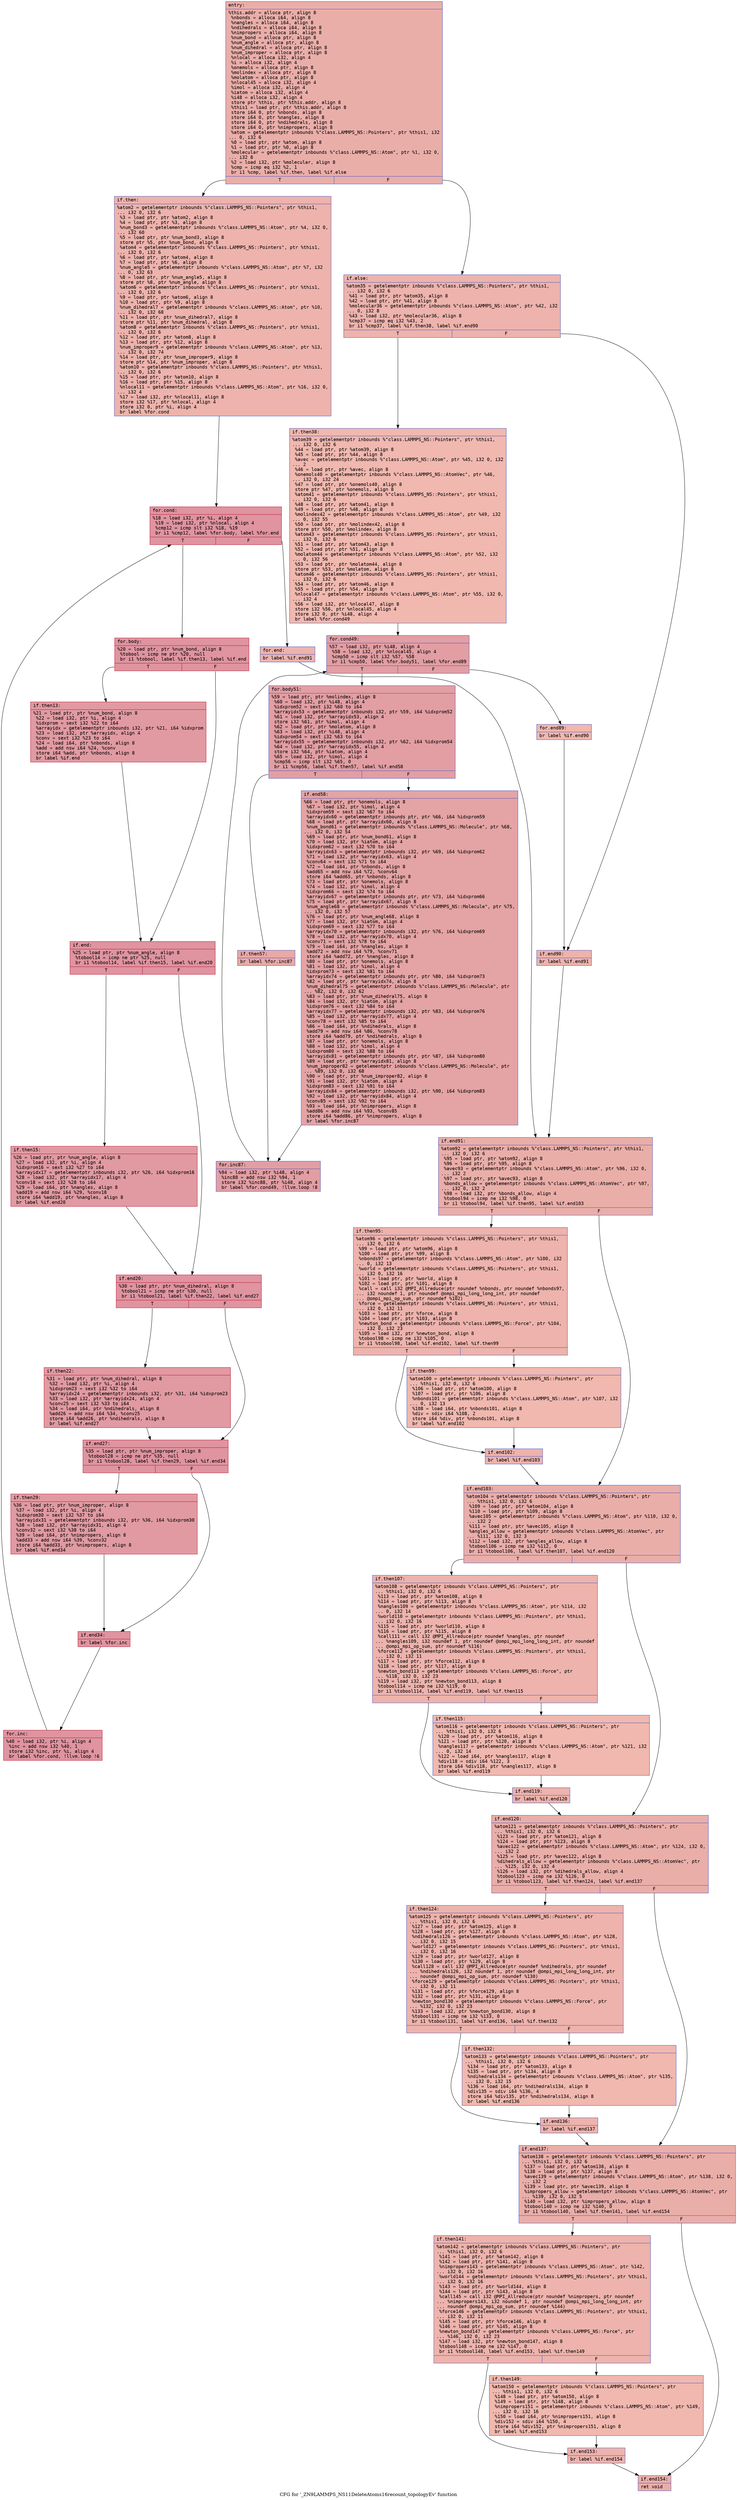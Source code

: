 digraph "CFG for '_ZN9LAMMPS_NS11DeleteAtoms16recount_topologyEv' function" {
	label="CFG for '_ZN9LAMMPS_NS11DeleteAtoms16recount_topologyEv' function";

	Node0x557d771551a0 [shape=record,color="#3d50c3ff", style=filled, fillcolor="#d0473d70" fontname="Courier",label="{entry:\l|  %this.addr = alloca ptr, align 8\l  %nbonds = alloca i64, align 8\l  %nangles = alloca i64, align 8\l  %ndihedrals = alloca i64, align 8\l  %nimpropers = alloca i64, align 8\l  %num_bond = alloca ptr, align 8\l  %num_angle = alloca ptr, align 8\l  %num_dihedral = alloca ptr, align 8\l  %num_improper = alloca ptr, align 8\l  %nlocal = alloca i32, align 4\l  %i = alloca i32, align 4\l  %onemols = alloca ptr, align 8\l  %molindex = alloca ptr, align 8\l  %molatom = alloca ptr, align 8\l  %nlocal45 = alloca i32, align 4\l  %imol = alloca i32, align 4\l  %iatom = alloca i32, align 4\l  %i48 = alloca i32, align 4\l  store ptr %this, ptr %this.addr, align 8\l  %this1 = load ptr, ptr %this.addr, align 8\l  store i64 0, ptr %nbonds, align 8\l  store i64 0, ptr %nangles, align 8\l  store i64 0, ptr %ndihedrals, align 8\l  store i64 0, ptr %nimpropers, align 8\l  %atom = getelementptr inbounds %\"class.LAMMPS_NS::Pointers\", ptr %this1, i32\l... 0, i32 6\l  %0 = load ptr, ptr %atom, align 8\l  %1 = load ptr, ptr %0, align 8\l  %molecular = getelementptr inbounds %\"class.LAMMPS_NS::Atom\", ptr %1, i32 0,\l... i32 8\l  %2 = load i32, ptr %molecular, align 8\l  %cmp = icmp eq i32 %2, 1\l  br i1 %cmp, label %if.then, label %if.else\l|{<s0>T|<s1>F}}"];
	Node0x557d771551a0:s0 -> Node0x557d77156480[tooltip="entry -> if.then\nProbability 50.00%" ];
	Node0x557d771551a0:s1 -> Node0x557d77156810[tooltip="entry -> if.else\nProbability 50.00%" ];
	Node0x557d77156480 [shape=record,color="#3d50c3ff", style=filled, fillcolor="#d6524470" fontname="Courier",label="{if.then:\l|  %atom2 = getelementptr inbounds %\"class.LAMMPS_NS::Pointers\", ptr %this1,\l... i32 0, i32 6\l  %3 = load ptr, ptr %atom2, align 8\l  %4 = load ptr, ptr %3, align 8\l  %num_bond3 = getelementptr inbounds %\"class.LAMMPS_NS::Atom\", ptr %4, i32 0,\l... i32 60\l  %5 = load ptr, ptr %num_bond3, align 8\l  store ptr %5, ptr %num_bond, align 8\l  %atom4 = getelementptr inbounds %\"class.LAMMPS_NS::Pointers\", ptr %this1,\l... i32 0, i32 6\l  %6 = load ptr, ptr %atom4, align 8\l  %7 = load ptr, ptr %6, align 8\l  %num_angle5 = getelementptr inbounds %\"class.LAMMPS_NS::Atom\", ptr %7, i32\l... 0, i32 63\l  %8 = load ptr, ptr %num_angle5, align 8\l  store ptr %8, ptr %num_angle, align 8\l  %atom6 = getelementptr inbounds %\"class.LAMMPS_NS::Pointers\", ptr %this1,\l... i32 0, i32 6\l  %9 = load ptr, ptr %atom6, align 8\l  %10 = load ptr, ptr %9, align 8\l  %num_dihedral7 = getelementptr inbounds %\"class.LAMMPS_NS::Atom\", ptr %10,\l... i32 0, i32 68\l  %11 = load ptr, ptr %num_dihedral7, align 8\l  store ptr %11, ptr %num_dihedral, align 8\l  %atom8 = getelementptr inbounds %\"class.LAMMPS_NS::Pointers\", ptr %this1,\l... i32 0, i32 6\l  %12 = load ptr, ptr %atom8, align 8\l  %13 = load ptr, ptr %12, align 8\l  %num_improper9 = getelementptr inbounds %\"class.LAMMPS_NS::Atom\", ptr %13,\l... i32 0, i32 74\l  %14 = load ptr, ptr %num_improper9, align 8\l  store ptr %14, ptr %num_improper, align 8\l  %atom10 = getelementptr inbounds %\"class.LAMMPS_NS::Pointers\", ptr %this1,\l... i32 0, i32 6\l  %15 = load ptr, ptr %atom10, align 8\l  %16 = load ptr, ptr %15, align 8\l  %nlocal11 = getelementptr inbounds %\"class.LAMMPS_NS::Atom\", ptr %16, i32 0,\l... i32 4\l  %17 = load i32, ptr %nlocal11, align 8\l  store i32 %17, ptr %nlocal, align 4\l  store i32 0, ptr %i, align 4\l  br label %for.cond\l}"];
	Node0x557d77156480 -> Node0x557d77157e40[tooltip="if.then -> for.cond\nProbability 100.00%" ];
	Node0x557d77157e40 [shape=record,color="#b70d28ff", style=filled, fillcolor="#b70d2870" fontname="Courier",label="{for.cond:\l|  %18 = load i32, ptr %i, align 4\l  %19 = load i32, ptr %nlocal, align 4\l  %cmp12 = icmp slt i32 %18, %19\l  br i1 %cmp12, label %for.body, label %for.end\l|{<s0>T|<s1>F}}"];
	Node0x557d77157e40:s0 -> Node0x557d771580e0[tooltip="for.cond -> for.body\nProbability 96.88%" ];
	Node0x557d77157e40:s1 -> Node0x557d77158160[tooltip="for.cond -> for.end\nProbability 3.12%" ];
	Node0x557d771580e0 [shape=record,color="#b70d28ff", style=filled, fillcolor="#b70d2870" fontname="Courier",label="{for.body:\l|  %20 = load ptr, ptr %num_bond, align 8\l  %tobool = icmp ne ptr %20, null\l  br i1 %tobool, label %if.then13, label %if.end\l|{<s0>T|<s1>F}}"];
	Node0x557d771580e0:s0 -> Node0x557d771583b0[tooltip="for.body -> if.then13\nProbability 62.50%" ];
	Node0x557d771580e0:s1 -> Node0x557d77158430[tooltip="for.body -> if.end\nProbability 37.50%" ];
	Node0x557d771583b0 [shape=record,color="#b70d28ff", style=filled, fillcolor="#bb1b2c70" fontname="Courier",label="{if.then13:\l|  %21 = load ptr, ptr %num_bond, align 8\l  %22 = load i32, ptr %i, align 4\l  %idxprom = sext i32 %22 to i64\l  %arrayidx = getelementptr inbounds i32, ptr %21, i64 %idxprom\l  %23 = load i32, ptr %arrayidx, align 4\l  %conv = sext i32 %23 to i64\l  %24 = load i64, ptr %nbonds, align 8\l  %add = add nsw i64 %24, %conv\l  store i64 %add, ptr %nbonds, align 8\l  br label %if.end\l}"];
	Node0x557d771583b0 -> Node0x557d77158430[tooltip="if.then13 -> if.end\nProbability 100.00%" ];
	Node0x557d77158430 [shape=record,color="#b70d28ff", style=filled, fillcolor="#b70d2870" fontname="Courier",label="{if.end:\l|  %25 = load ptr, ptr %num_angle, align 8\l  %tobool14 = icmp ne ptr %25, null\l  br i1 %tobool14, label %if.then15, label %if.end20\l|{<s0>T|<s1>F}}"];
	Node0x557d77158430:s0 -> Node0x557d77158c40[tooltip="if.end -> if.then15\nProbability 62.50%" ];
	Node0x557d77158430:s1 -> Node0x557d771564f0[tooltip="if.end -> if.end20\nProbability 37.50%" ];
	Node0x557d77158c40 [shape=record,color="#b70d28ff", style=filled, fillcolor="#bb1b2c70" fontname="Courier",label="{if.then15:\l|  %26 = load ptr, ptr %num_angle, align 8\l  %27 = load i32, ptr %i, align 4\l  %idxprom16 = sext i32 %27 to i64\l  %arrayidx17 = getelementptr inbounds i32, ptr %26, i64 %idxprom16\l  %28 = load i32, ptr %arrayidx17, align 4\l  %conv18 = sext i32 %28 to i64\l  %29 = load i64, ptr %nangles, align 8\l  %add19 = add nsw i64 %29, %conv18\l  store i64 %add19, ptr %nangles, align 8\l  br label %if.end20\l}"];
	Node0x557d77158c40 -> Node0x557d771564f0[tooltip="if.then15 -> if.end20\nProbability 100.00%" ];
	Node0x557d771564f0 [shape=record,color="#b70d28ff", style=filled, fillcolor="#b70d2870" fontname="Courier",label="{if.end20:\l|  %30 = load ptr, ptr %num_dihedral, align 8\l  %tobool21 = icmp ne ptr %30, null\l  br i1 %tobool21, label %if.then22, label %if.end27\l|{<s0>T|<s1>F}}"];
	Node0x557d771564f0:s0 -> Node0x557d771597f0[tooltip="if.end20 -> if.then22\nProbability 62.50%" ];
	Node0x557d771564f0:s1 -> Node0x557d77159870[tooltip="if.end20 -> if.end27\nProbability 37.50%" ];
	Node0x557d771597f0 [shape=record,color="#b70d28ff", style=filled, fillcolor="#bb1b2c70" fontname="Courier",label="{if.then22:\l|  %31 = load ptr, ptr %num_dihedral, align 8\l  %32 = load i32, ptr %i, align 4\l  %idxprom23 = sext i32 %32 to i64\l  %arrayidx24 = getelementptr inbounds i32, ptr %31, i64 %idxprom23\l  %33 = load i32, ptr %arrayidx24, align 4\l  %conv25 = sext i32 %33 to i64\l  %34 = load i64, ptr %ndihedrals, align 8\l  %add26 = add nsw i64 %34, %conv25\l  store i64 %add26, ptr %ndihedrals, align 8\l  br label %if.end27\l}"];
	Node0x557d771597f0 -> Node0x557d77159870[tooltip="if.then22 -> if.end27\nProbability 100.00%" ];
	Node0x557d77159870 [shape=record,color="#b70d28ff", style=filled, fillcolor="#b70d2870" fontname="Courier",label="{if.end27:\l|  %35 = load ptr, ptr %num_improper, align 8\l  %tobool28 = icmp ne ptr %35, null\l  br i1 %tobool28, label %if.then29, label %if.end34\l|{<s0>T|<s1>F}}"];
	Node0x557d77159870:s0 -> Node0x557d7715a0a0[tooltip="if.end27 -> if.then29\nProbability 62.50%" ];
	Node0x557d77159870:s1 -> Node0x557d7715a120[tooltip="if.end27 -> if.end34\nProbability 37.50%" ];
	Node0x557d7715a0a0 [shape=record,color="#b70d28ff", style=filled, fillcolor="#bb1b2c70" fontname="Courier",label="{if.then29:\l|  %36 = load ptr, ptr %num_improper, align 8\l  %37 = load i32, ptr %i, align 4\l  %idxprom30 = sext i32 %37 to i64\l  %arrayidx31 = getelementptr inbounds i32, ptr %36, i64 %idxprom30\l  %38 = load i32, ptr %arrayidx31, align 4\l  %conv32 = sext i32 %38 to i64\l  %39 = load i64, ptr %nimpropers, align 8\l  %add33 = add nsw i64 %39, %conv32\l  store i64 %add33, ptr %nimpropers, align 8\l  br label %if.end34\l}"];
	Node0x557d7715a0a0 -> Node0x557d7715a120[tooltip="if.then29 -> if.end34\nProbability 100.00%" ];
	Node0x557d7715a120 [shape=record,color="#b70d28ff", style=filled, fillcolor="#b70d2870" fontname="Courier",label="{if.end34:\l|  br label %for.inc\l}"];
	Node0x557d7715a120 -> Node0x557d7715a810[tooltip="if.end34 -> for.inc\nProbability 100.00%" ];
	Node0x557d7715a810 [shape=record,color="#b70d28ff", style=filled, fillcolor="#b70d2870" fontname="Courier",label="{for.inc:\l|  %40 = load i32, ptr %i, align 4\l  %inc = add nsw i32 %40, 1\l  store i32 %inc, ptr %i, align 4\l  br label %for.cond, !llvm.loop !6\l}"];
	Node0x557d7715a810 -> Node0x557d77157e40[tooltip="for.inc -> for.cond\nProbability 100.00%" ];
	Node0x557d77158160 [shape=record,color="#3d50c3ff", style=filled, fillcolor="#d6524470" fontname="Courier",label="{for.end:\l|  br label %if.end91\l}"];
	Node0x557d77158160 -> Node0x557d7715ac00[tooltip="for.end -> if.end91\nProbability 100.00%" ];
	Node0x557d77156810 [shape=record,color="#3d50c3ff", style=filled, fillcolor="#d6524470" fontname="Courier",label="{if.else:\l|  %atom35 = getelementptr inbounds %\"class.LAMMPS_NS::Pointers\", ptr %this1,\l... i32 0, i32 6\l  %41 = load ptr, ptr %atom35, align 8\l  %42 = load ptr, ptr %41, align 8\l  %molecular36 = getelementptr inbounds %\"class.LAMMPS_NS::Atom\", ptr %42, i32\l... 0, i32 8\l  %43 = load i32, ptr %molecular36, align 8\l  %cmp37 = icmp eq i32 %43, 2\l  br i1 %cmp37, label %if.then38, label %if.end90\l|{<s0>T|<s1>F}}"];
	Node0x557d77156810:s0 -> Node0x557d7715b0f0[tooltip="if.else -> if.then38\nProbability 50.00%" ];
	Node0x557d77156810:s1 -> Node0x557d7715b170[tooltip="if.else -> if.end90\nProbability 50.00%" ];
	Node0x557d7715b0f0 [shape=record,color="#3d50c3ff", style=filled, fillcolor="#dc5d4a70" fontname="Courier",label="{if.then38:\l|  %atom39 = getelementptr inbounds %\"class.LAMMPS_NS::Pointers\", ptr %this1,\l... i32 0, i32 6\l  %44 = load ptr, ptr %atom39, align 8\l  %45 = load ptr, ptr %44, align 8\l  %avec = getelementptr inbounds %\"class.LAMMPS_NS::Atom\", ptr %45, i32 0, i32\l... 2\l  %46 = load ptr, ptr %avec, align 8\l  %onemols40 = getelementptr inbounds %\"class.LAMMPS_NS::AtomVec\", ptr %46,\l... i32 0, i32 24\l  %47 = load ptr, ptr %onemols40, align 8\l  store ptr %47, ptr %onemols, align 8\l  %atom41 = getelementptr inbounds %\"class.LAMMPS_NS::Pointers\", ptr %this1,\l... i32 0, i32 6\l  %48 = load ptr, ptr %atom41, align 8\l  %49 = load ptr, ptr %48, align 8\l  %molindex42 = getelementptr inbounds %\"class.LAMMPS_NS::Atom\", ptr %49, i32\l... 0, i32 55\l  %50 = load ptr, ptr %molindex42, align 8\l  store ptr %50, ptr %molindex, align 8\l  %atom43 = getelementptr inbounds %\"class.LAMMPS_NS::Pointers\", ptr %this1,\l... i32 0, i32 6\l  %51 = load ptr, ptr %atom43, align 8\l  %52 = load ptr, ptr %51, align 8\l  %molatom44 = getelementptr inbounds %\"class.LAMMPS_NS::Atom\", ptr %52, i32\l... 0, i32 56\l  %53 = load ptr, ptr %molatom44, align 8\l  store ptr %53, ptr %molatom, align 8\l  %atom46 = getelementptr inbounds %\"class.LAMMPS_NS::Pointers\", ptr %this1,\l... i32 0, i32 6\l  %54 = load ptr, ptr %atom46, align 8\l  %55 = load ptr, ptr %54, align 8\l  %nlocal47 = getelementptr inbounds %\"class.LAMMPS_NS::Atom\", ptr %55, i32 0,\l... i32 4\l  %56 = load i32, ptr %nlocal47, align 8\l  store i32 %56, ptr %nlocal45, align 4\l  store i32 0, ptr %i48, align 4\l  br label %for.cond49\l}"];
	Node0x557d7715b0f0 -> Node0x557d7715cc70[tooltip="if.then38 -> for.cond49\nProbability 100.00%" ];
	Node0x557d7715cc70 [shape=record,color="#3d50c3ff", style=filled, fillcolor="#be242e70" fontname="Courier",label="{for.cond49:\l|  %57 = load i32, ptr %i48, align 4\l  %58 = load i32, ptr %nlocal45, align 4\l  %cmp50 = icmp slt i32 %57, %58\l  br i1 %cmp50, label %for.body51, label %for.end89\l|{<s0>T|<s1>F}}"];
	Node0x557d7715cc70:s0 -> Node0x557d7715cf10[tooltip="for.cond49 -> for.body51\nProbability 96.88%" ];
	Node0x557d7715cc70:s1 -> Node0x557d7715cf90[tooltip="for.cond49 -> for.end89\nProbability 3.12%" ];
	Node0x557d7715cf10 [shape=record,color="#3d50c3ff", style=filled, fillcolor="#be242e70" fontname="Courier",label="{for.body51:\l|  %59 = load ptr, ptr %molindex, align 8\l  %60 = load i32, ptr %i48, align 4\l  %idxprom52 = sext i32 %60 to i64\l  %arrayidx53 = getelementptr inbounds i32, ptr %59, i64 %idxprom52\l  %61 = load i32, ptr %arrayidx53, align 4\l  store i32 %61, ptr %imol, align 4\l  %62 = load ptr, ptr %molatom, align 8\l  %63 = load i32, ptr %i48, align 4\l  %idxprom54 = sext i32 %63 to i64\l  %arrayidx55 = getelementptr inbounds i32, ptr %62, i64 %idxprom54\l  %64 = load i32, ptr %arrayidx55, align 4\l  store i32 %64, ptr %iatom, align 4\l  %65 = load i32, ptr %imol, align 4\l  %cmp56 = icmp slt i32 %65, 0\l  br i1 %cmp56, label %if.then57, label %if.end58\l|{<s0>T|<s1>F}}"];
	Node0x557d7715cf10:s0 -> Node0x557d7715d910[tooltip="for.body51 -> if.then57\nProbability 37.50%" ];
	Node0x557d7715cf10:s1 -> Node0x557d7715d990[tooltip="for.body51 -> if.end58\nProbability 62.50%" ];
	Node0x557d7715d910 [shape=record,color="#3d50c3ff", style=filled, fillcolor="#ca3b3770" fontname="Courier",label="{if.then57:\l|  br label %for.inc87\l}"];
	Node0x557d7715d910 -> Node0x557d7715dac0[tooltip="if.then57 -> for.inc87\nProbability 100.00%" ];
	Node0x557d7715d990 [shape=record,color="#3d50c3ff", style=filled, fillcolor="#c32e3170" fontname="Courier",label="{if.end58:\l|  %66 = load ptr, ptr %onemols, align 8\l  %67 = load i32, ptr %imol, align 4\l  %idxprom59 = sext i32 %67 to i64\l  %arrayidx60 = getelementptr inbounds ptr, ptr %66, i64 %idxprom59\l  %68 = load ptr, ptr %arrayidx60, align 8\l  %num_bond61 = getelementptr inbounds %\"class.LAMMPS_NS::Molecule\", ptr %68,\l... i32 0, i32 54\l  %69 = load ptr, ptr %num_bond61, align 8\l  %70 = load i32, ptr %iatom, align 4\l  %idxprom62 = sext i32 %70 to i64\l  %arrayidx63 = getelementptr inbounds i32, ptr %69, i64 %idxprom62\l  %71 = load i32, ptr %arrayidx63, align 4\l  %conv64 = sext i32 %71 to i64\l  %72 = load i64, ptr %nbonds, align 8\l  %add65 = add nsw i64 %72, %conv64\l  store i64 %add65, ptr %nbonds, align 8\l  %73 = load ptr, ptr %onemols, align 8\l  %74 = load i32, ptr %imol, align 4\l  %idxprom66 = sext i32 %74 to i64\l  %arrayidx67 = getelementptr inbounds ptr, ptr %73, i64 %idxprom66\l  %75 = load ptr, ptr %arrayidx67, align 8\l  %num_angle68 = getelementptr inbounds %\"class.LAMMPS_NS::Molecule\", ptr %75,\l... i32 0, i32 57\l  %76 = load ptr, ptr %num_angle68, align 8\l  %77 = load i32, ptr %iatom, align 4\l  %idxprom69 = sext i32 %77 to i64\l  %arrayidx70 = getelementptr inbounds i32, ptr %76, i64 %idxprom69\l  %78 = load i32, ptr %arrayidx70, align 4\l  %conv71 = sext i32 %78 to i64\l  %79 = load i64, ptr %nangles, align 8\l  %add72 = add nsw i64 %79, %conv71\l  store i64 %add72, ptr %nangles, align 8\l  %80 = load ptr, ptr %onemols, align 8\l  %81 = load i32, ptr %imol, align 4\l  %idxprom73 = sext i32 %81 to i64\l  %arrayidx74 = getelementptr inbounds ptr, ptr %80, i64 %idxprom73\l  %82 = load ptr, ptr %arrayidx74, align 8\l  %num_dihedral75 = getelementptr inbounds %\"class.LAMMPS_NS::Molecule\", ptr\l... %82, i32 0, i32 62\l  %83 = load ptr, ptr %num_dihedral75, align 8\l  %84 = load i32, ptr %iatom, align 4\l  %idxprom76 = sext i32 %84 to i64\l  %arrayidx77 = getelementptr inbounds i32, ptr %83, i64 %idxprom76\l  %85 = load i32, ptr %arrayidx77, align 4\l  %conv78 = sext i32 %85 to i64\l  %86 = load i64, ptr %ndihedrals, align 8\l  %add79 = add nsw i64 %86, %conv78\l  store i64 %add79, ptr %ndihedrals, align 8\l  %87 = load ptr, ptr %onemols, align 8\l  %88 = load i32, ptr %imol, align 4\l  %idxprom80 = sext i32 %88 to i64\l  %arrayidx81 = getelementptr inbounds ptr, ptr %87, i64 %idxprom80\l  %89 = load ptr, ptr %arrayidx81, align 8\l  %num_improper82 = getelementptr inbounds %\"class.LAMMPS_NS::Molecule\", ptr\l... %89, i32 0, i32 68\l  %90 = load ptr, ptr %num_improper82, align 8\l  %91 = load i32, ptr %iatom, align 4\l  %idxprom83 = sext i32 %91 to i64\l  %arrayidx84 = getelementptr inbounds i32, ptr %90, i64 %idxprom83\l  %92 = load i32, ptr %arrayidx84, align 4\l  %conv85 = sext i32 %92 to i64\l  %93 = load i64, ptr %nimpropers, align 8\l  %add86 = add nsw i64 %93, %conv85\l  store i64 %add86, ptr %nimpropers, align 8\l  br label %for.inc87\l}"];
	Node0x557d7715d990 -> Node0x557d7715dac0[tooltip="if.end58 -> for.inc87\nProbability 100.00%" ];
	Node0x557d7715dac0 [shape=record,color="#3d50c3ff", style=filled, fillcolor="#be242e70" fontname="Courier",label="{for.inc87:\l|  %94 = load i32, ptr %i48, align 4\l  %inc88 = add nsw i32 %94, 1\l  store i32 %inc88, ptr %i48, align 4\l  br label %for.cond49, !llvm.loop !8\l}"];
	Node0x557d7715dac0 -> Node0x557d7715cc70[tooltip="for.inc87 -> for.cond49\nProbability 100.00%" ];
	Node0x557d7715cf90 [shape=record,color="#3d50c3ff", style=filled, fillcolor="#dc5d4a70" fontname="Courier",label="{for.end89:\l|  br label %if.end90\l}"];
	Node0x557d7715cf90 -> Node0x557d7715b170[tooltip="for.end89 -> if.end90\nProbability 100.00%" ];
	Node0x557d7715b170 [shape=record,color="#3d50c3ff", style=filled, fillcolor="#d6524470" fontname="Courier",label="{if.end90:\l|  br label %if.end91\l}"];
	Node0x557d7715b170 -> Node0x557d7715ac00[tooltip="if.end90 -> if.end91\nProbability 100.00%" ];
	Node0x557d7715ac00 [shape=record,color="#3d50c3ff", style=filled, fillcolor="#d0473d70" fontname="Courier",label="{if.end91:\l|  %atom92 = getelementptr inbounds %\"class.LAMMPS_NS::Pointers\", ptr %this1,\l... i32 0, i32 6\l  %95 = load ptr, ptr %atom92, align 8\l  %96 = load ptr, ptr %95, align 8\l  %avec93 = getelementptr inbounds %\"class.LAMMPS_NS::Atom\", ptr %96, i32 0,\l... i32 2\l  %97 = load ptr, ptr %avec93, align 8\l  %bonds_allow = getelementptr inbounds %\"class.LAMMPS_NS::AtomVec\", ptr %97,\l... i32 0, i32 2\l  %98 = load i32, ptr %bonds_allow, align 4\l  %tobool94 = icmp ne i32 %98, 0\l  br i1 %tobool94, label %if.then95, label %if.end103\l|{<s0>T|<s1>F}}"];
	Node0x557d7715ac00:s0 -> Node0x557d7715bb60[tooltip="if.end91 -> if.then95\nProbability 62.50%" ];
	Node0x557d7715ac00:s1 -> Node0x557d7715bbe0[tooltip="if.end91 -> if.end103\nProbability 37.50%" ];
	Node0x557d7715bb60 [shape=record,color="#3d50c3ff", style=filled, fillcolor="#d6524470" fontname="Courier",label="{if.then95:\l|  %atom96 = getelementptr inbounds %\"class.LAMMPS_NS::Pointers\", ptr %this1,\l... i32 0, i32 6\l  %99 = load ptr, ptr %atom96, align 8\l  %100 = load ptr, ptr %99, align 8\l  %nbonds97 = getelementptr inbounds %\"class.LAMMPS_NS::Atom\", ptr %100, i32\l... 0, i32 13\l  %world = getelementptr inbounds %\"class.LAMMPS_NS::Pointers\", ptr %this1,\l... i32 0, i32 16\l  %101 = load ptr, ptr %world, align 8\l  %102 = load ptr, ptr %101, align 8\l  %call = call i32 @MPI_Allreduce(ptr noundef %nbonds, ptr noundef %nbonds97,\l... i32 noundef 1, ptr noundef @ompi_mpi_long_long_int, ptr noundef\l... @ompi_mpi_op_sum, ptr noundef %102)\l  %force = getelementptr inbounds %\"class.LAMMPS_NS::Pointers\", ptr %this1,\l... i32 0, i32 11\l  %103 = load ptr, ptr %force, align 8\l  %104 = load ptr, ptr %103, align 8\l  %newton_bond = getelementptr inbounds %\"class.LAMMPS_NS::Force\", ptr %104,\l... i32 0, i32 23\l  %105 = load i32, ptr %newton_bond, align 8\l  %tobool98 = icmp ne i32 %105, 0\l  br i1 %tobool98, label %if.end102, label %if.then99\l|{<s0>T|<s1>F}}"];
	Node0x557d7715bb60:s0 -> Node0x557d77162540[tooltip="if.then95 -> if.end102\nProbability 62.50%" ];
	Node0x557d7715bb60:s1 -> Node0x557d771625c0[tooltip="if.then95 -> if.then99\nProbability 37.50%" ];
	Node0x557d771625c0 [shape=record,color="#3d50c3ff", style=filled, fillcolor="#dc5d4a70" fontname="Courier",label="{if.then99:\l|  %atom100 = getelementptr inbounds %\"class.LAMMPS_NS::Pointers\", ptr\l... %this1, i32 0, i32 6\l  %106 = load ptr, ptr %atom100, align 8\l  %107 = load ptr, ptr %106, align 8\l  %nbonds101 = getelementptr inbounds %\"class.LAMMPS_NS::Atom\", ptr %107, i32\l... 0, i32 13\l  %108 = load i64, ptr %nbonds101, align 8\l  %div = sdiv i64 %108, 2\l  store i64 %div, ptr %nbonds101, align 8\l  br label %if.end102\l}"];
	Node0x557d771625c0 -> Node0x557d77162540[tooltip="if.then99 -> if.end102\nProbability 100.00%" ];
	Node0x557d77162540 [shape=record,color="#3d50c3ff", style=filled, fillcolor="#d6524470" fontname="Courier",label="{if.end102:\l|  br label %if.end103\l}"];
	Node0x557d77162540 -> Node0x557d7715bbe0[tooltip="if.end102 -> if.end103\nProbability 100.00%" ];
	Node0x557d7715bbe0 [shape=record,color="#3d50c3ff", style=filled, fillcolor="#d0473d70" fontname="Courier",label="{if.end103:\l|  %atom104 = getelementptr inbounds %\"class.LAMMPS_NS::Pointers\", ptr\l... %this1, i32 0, i32 6\l  %109 = load ptr, ptr %atom104, align 8\l  %110 = load ptr, ptr %109, align 8\l  %avec105 = getelementptr inbounds %\"class.LAMMPS_NS::Atom\", ptr %110, i32 0,\l... i32 2\l  %111 = load ptr, ptr %avec105, align 8\l  %angles_allow = getelementptr inbounds %\"class.LAMMPS_NS::AtomVec\", ptr\l... %111, i32 0, i32 3\l  %112 = load i32, ptr %angles_allow, align 8\l  %tobool106 = icmp ne i32 %112, 0\l  br i1 %tobool106, label %if.then107, label %if.end120\l|{<s0>T|<s1>F}}"];
	Node0x557d7715bbe0:s0 -> Node0x557d771631e0[tooltip="if.end103 -> if.then107\nProbability 62.50%" ];
	Node0x557d7715bbe0:s1 -> Node0x557d77163260[tooltip="if.end103 -> if.end120\nProbability 37.50%" ];
	Node0x557d771631e0 [shape=record,color="#3d50c3ff", style=filled, fillcolor="#d6524470" fontname="Courier",label="{if.then107:\l|  %atom108 = getelementptr inbounds %\"class.LAMMPS_NS::Pointers\", ptr\l... %this1, i32 0, i32 6\l  %113 = load ptr, ptr %atom108, align 8\l  %114 = load ptr, ptr %113, align 8\l  %nangles109 = getelementptr inbounds %\"class.LAMMPS_NS::Atom\", ptr %114, i32\l... 0, i32 14\l  %world110 = getelementptr inbounds %\"class.LAMMPS_NS::Pointers\", ptr %this1,\l... i32 0, i32 16\l  %115 = load ptr, ptr %world110, align 8\l  %116 = load ptr, ptr %115, align 8\l  %call111 = call i32 @MPI_Allreduce(ptr noundef %nangles, ptr noundef\l... %nangles109, i32 noundef 1, ptr noundef @ompi_mpi_long_long_int, ptr noundef\l... @ompi_mpi_op_sum, ptr noundef %116)\l  %force112 = getelementptr inbounds %\"class.LAMMPS_NS::Pointers\", ptr %this1,\l... i32 0, i32 11\l  %117 = load ptr, ptr %force112, align 8\l  %118 = load ptr, ptr %117, align 8\l  %newton_bond113 = getelementptr inbounds %\"class.LAMMPS_NS::Force\", ptr\l... %118, i32 0, i32 23\l  %119 = load i32, ptr %newton_bond113, align 8\l  %tobool114 = icmp ne i32 %119, 0\l  br i1 %tobool114, label %if.end119, label %if.then115\l|{<s0>T|<s1>F}}"];
	Node0x557d771631e0:s0 -> Node0x557d77163e40[tooltip="if.then107 -> if.end119\nProbability 62.50%" ];
	Node0x557d771631e0:s1 -> Node0x557d77163ec0[tooltip="if.then107 -> if.then115\nProbability 37.50%" ];
	Node0x557d77163ec0 [shape=record,color="#3d50c3ff", style=filled, fillcolor="#dc5d4a70" fontname="Courier",label="{if.then115:\l|  %atom116 = getelementptr inbounds %\"class.LAMMPS_NS::Pointers\", ptr\l... %this1, i32 0, i32 6\l  %120 = load ptr, ptr %atom116, align 8\l  %121 = load ptr, ptr %120, align 8\l  %nangles117 = getelementptr inbounds %\"class.LAMMPS_NS::Atom\", ptr %121, i32\l... 0, i32 14\l  %122 = load i64, ptr %nangles117, align 8\l  %div118 = sdiv i64 %122, 3\l  store i64 %div118, ptr %nangles117, align 8\l  br label %if.end119\l}"];
	Node0x557d77163ec0 -> Node0x557d77163e40[tooltip="if.then115 -> if.end119\nProbability 100.00%" ];
	Node0x557d77163e40 [shape=record,color="#3d50c3ff", style=filled, fillcolor="#d6524470" fontname="Courier",label="{if.end119:\l|  br label %if.end120\l}"];
	Node0x557d77163e40 -> Node0x557d77163260[tooltip="if.end119 -> if.end120\nProbability 100.00%" ];
	Node0x557d77163260 [shape=record,color="#3d50c3ff", style=filled, fillcolor="#d0473d70" fontname="Courier",label="{if.end120:\l|  %atom121 = getelementptr inbounds %\"class.LAMMPS_NS::Pointers\", ptr\l... %this1, i32 0, i32 6\l  %123 = load ptr, ptr %atom121, align 8\l  %124 = load ptr, ptr %123, align 8\l  %avec122 = getelementptr inbounds %\"class.LAMMPS_NS::Atom\", ptr %124, i32 0,\l... i32 2\l  %125 = load ptr, ptr %avec122, align 8\l  %dihedrals_allow = getelementptr inbounds %\"class.LAMMPS_NS::AtomVec\", ptr\l... %125, i32 0, i32 4\l  %126 = load i32, ptr %dihedrals_allow, align 4\l  %tobool123 = icmp ne i32 %126, 0\l  br i1 %tobool123, label %if.then124, label %if.end137\l|{<s0>T|<s1>F}}"];
	Node0x557d77163260:s0 -> Node0x557d77164ac0[tooltip="if.end120 -> if.then124\nProbability 62.50%" ];
	Node0x557d77163260:s1 -> Node0x557d77164b40[tooltip="if.end120 -> if.end137\nProbability 37.50%" ];
	Node0x557d77164ac0 [shape=record,color="#3d50c3ff", style=filled, fillcolor="#d6524470" fontname="Courier",label="{if.then124:\l|  %atom125 = getelementptr inbounds %\"class.LAMMPS_NS::Pointers\", ptr\l... %this1, i32 0, i32 6\l  %127 = load ptr, ptr %atom125, align 8\l  %128 = load ptr, ptr %127, align 8\l  %ndihedrals126 = getelementptr inbounds %\"class.LAMMPS_NS::Atom\", ptr %128,\l... i32 0, i32 15\l  %world127 = getelementptr inbounds %\"class.LAMMPS_NS::Pointers\", ptr %this1,\l... i32 0, i32 16\l  %129 = load ptr, ptr %world127, align 8\l  %130 = load ptr, ptr %129, align 8\l  %call128 = call i32 @MPI_Allreduce(ptr noundef %ndihedrals, ptr noundef\l... %ndihedrals126, i32 noundef 1, ptr noundef @ompi_mpi_long_long_int, ptr\l... noundef @ompi_mpi_op_sum, ptr noundef %130)\l  %force129 = getelementptr inbounds %\"class.LAMMPS_NS::Pointers\", ptr %this1,\l... i32 0, i32 11\l  %131 = load ptr, ptr %force129, align 8\l  %132 = load ptr, ptr %131, align 8\l  %newton_bond130 = getelementptr inbounds %\"class.LAMMPS_NS::Force\", ptr\l... %132, i32 0, i32 23\l  %133 = load i32, ptr %newton_bond130, align 8\l  %tobool131 = icmp ne i32 %133, 0\l  br i1 %tobool131, label %if.end136, label %if.then132\l|{<s0>T|<s1>F}}"];
	Node0x557d77164ac0:s0 -> Node0x557d77165720[tooltip="if.then124 -> if.end136\nProbability 62.50%" ];
	Node0x557d77164ac0:s1 -> Node0x557d771657a0[tooltip="if.then124 -> if.then132\nProbability 37.50%" ];
	Node0x557d771657a0 [shape=record,color="#3d50c3ff", style=filled, fillcolor="#dc5d4a70" fontname="Courier",label="{if.then132:\l|  %atom133 = getelementptr inbounds %\"class.LAMMPS_NS::Pointers\", ptr\l... %this1, i32 0, i32 6\l  %134 = load ptr, ptr %atom133, align 8\l  %135 = load ptr, ptr %134, align 8\l  %ndihedrals134 = getelementptr inbounds %\"class.LAMMPS_NS::Atom\", ptr %135,\l... i32 0, i32 15\l  %136 = load i64, ptr %ndihedrals134, align 8\l  %div135 = sdiv i64 %136, 4\l  store i64 %div135, ptr %ndihedrals134, align 8\l  br label %if.end136\l}"];
	Node0x557d771657a0 -> Node0x557d77165720[tooltip="if.then132 -> if.end136\nProbability 100.00%" ];
	Node0x557d77165720 [shape=record,color="#3d50c3ff", style=filled, fillcolor="#d6524470" fontname="Courier",label="{if.end136:\l|  br label %if.end137\l}"];
	Node0x557d77165720 -> Node0x557d77164b40[tooltip="if.end136 -> if.end137\nProbability 100.00%" ];
	Node0x557d77164b40 [shape=record,color="#3d50c3ff", style=filled, fillcolor="#d0473d70" fontname="Courier",label="{if.end137:\l|  %atom138 = getelementptr inbounds %\"class.LAMMPS_NS::Pointers\", ptr\l... %this1, i32 0, i32 6\l  %137 = load ptr, ptr %atom138, align 8\l  %138 = load ptr, ptr %137, align 8\l  %avec139 = getelementptr inbounds %\"class.LAMMPS_NS::Atom\", ptr %138, i32 0,\l... i32 2\l  %139 = load ptr, ptr %avec139, align 8\l  %impropers_allow = getelementptr inbounds %\"class.LAMMPS_NS::AtomVec\", ptr\l... %139, i32 0, i32 5\l  %140 = load i32, ptr %impropers_allow, align 8\l  %tobool140 = icmp ne i32 %140, 0\l  br i1 %tobool140, label %if.then141, label %if.end154\l|{<s0>T|<s1>F}}"];
	Node0x557d77164b40:s0 -> Node0x557d771663a0[tooltip="if.end137 -> if.then141\nProbability 62.50%" ];
	Node0x557d77164b40:s1 -> Node0x557d77166420[tooltip="if.end137 -> if.end154\nProbability 37.50%" ];
	Node0x557d771663a0 [shape=record,color="#3d50c3ff", style=filled, fillcolor="#d6524470" fontname="Courier",label="{if.then141:\l|  %atom142 = getelementptr inbounds %\"class.LAMMPS_NS::Pointers\", ptr\l... %this1, i32 0, i32 6\l  %141 = load ptr, ptr %atom142, align 8\l  %142 = load ptr, ptr %141, align 8\l  %nimpropers143 = getelementptr inbounds %\"class.LAMMPS_NS::Atom\", ptr %142,\l... i32 0, i32 16\l  %world144 = getelementptr inbounds %\"class.LAMMPS_NS::Pointers\", ptr %this1,\l... i32 0, i32 16\l  %143 = load ptr, ptr %world144, align 8\l  %144 = load ptr, ptr %143, align 8\l  %call145 = call i32 @MPI_Allreduce(ptr noundef %nimpropers, ptr noundef\l... %nimpropers143, i32 noundef 1, ptr noundef @ompi_mpi_long_long_int, ptr\l... noundef @ompi_mpi_op_sum, ptr noundef %144)\l  %force146 = getelementptr inbounds %\"class.LAMMPS_NS::Pointers\", ptr %this1,\l... i32 0, i32 11\l  %145 = load ptr, ptr %force146, align 8\l  %146 = load ptr, ptr %145, align 8\l  %newton_bond147 = getelementptr inbounds %\"class.LAMMPS_NS::Force\", ptr\l... %146, i32 0, i32 23\l  %147 = load i32, ptr %newton_bond147, align 8\l  %tobool148 = icmp ne i32 %147, 0\l  br i1 %tobool148, label %if.end153, label %if.then149\l|{<s0>T|<s1>F}}"];
	Node0x557d771663a0:s0 -> Node0x557d7715db40[tooltip="if.then141 -> if.end153\nProbability 62.50%" ];
	Node0x557d771663a0:s1 -> Node0x557d7715dbc0[tooltip="if.then141 -> if.then149\nProbability 37.50%" ];
	Node0x557d7715dbc0 [shape=record,color="#3d50c3ff", style=filled, fillcolor="#dc5d4a70" fontname="Courier",label="{if.then149:\l|  %atom150 = getelementptr inbounds %\"class.LAMMPS_NS::Pointers\", ptr\l... %this1, i32 0, i32 6\l  %148 = load ptr, ptr %atom150, align 8\l  %149 = load ptr, ptr %148, align 8\l  %nimpropers151 = getelementptr inbounds %\"class.LAMMPS_NS::Atom\", ptr %149,\l... i32 0, i32 16\l  %150 = load i64, ptr %nimpropers151, align 8\l  %div152 = sdiv i64 %150, 4\l  store i64 %div152, ptr %nimpropers151, align 8\l  br label %if.end153\l}"];
	Node0x557d7715dbc0 -> Node0x557d7715db40[tooltip="if.then149 -> if.end153\nProbability 100.00%" ];
	Node0x557d7715db40 [shape=record,color="#3d50c3ff", style=filled, fillcolor="#d6524470" fontname="Courier",label="{if.end153:\l|  br label %if.end154\l}"];
	Node0x557d7715db40 -> Node0x557d77166420[tooltip="if.end153 -> if.end154\nProbability 100.00%" ];
	Node0x557d77166420 [shape=record,color="#3d50c3ff", style=filled, fillcolor="#d0473d70" fontname="Courier",label="{if.end154:\l|  ret void\l}"];
}
